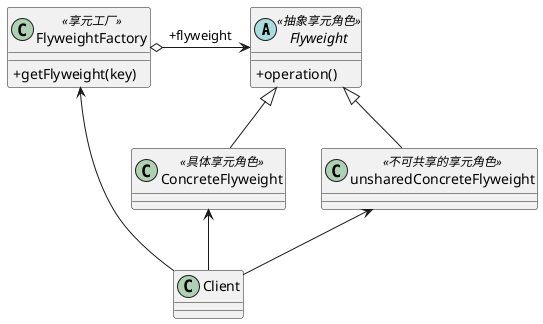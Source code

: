 @startuml
skinparam classAttributeIconSize 0
abstract class Flyweight <<抽象享元角色>> {
    +operation()
}
class FlyweightFactory <<享元工厂>> {
    +getFlyweight(key)
}
class ConcreteFlyweight <<具体享元角色>>
class unsharedConcreteFlyweight <<不可共享的享元角色>>

FlyweightFactory o-> Flyweight : +flyweight
Flyweight <|-- ConcreteFlyweight
Flyweight <|-- unsharedConcreteFlyweight
FlyweightFactory <-- Client
ConcreteFlyweight <-- Client
unsharedConcreteFlyweight <-- Client
@enduml